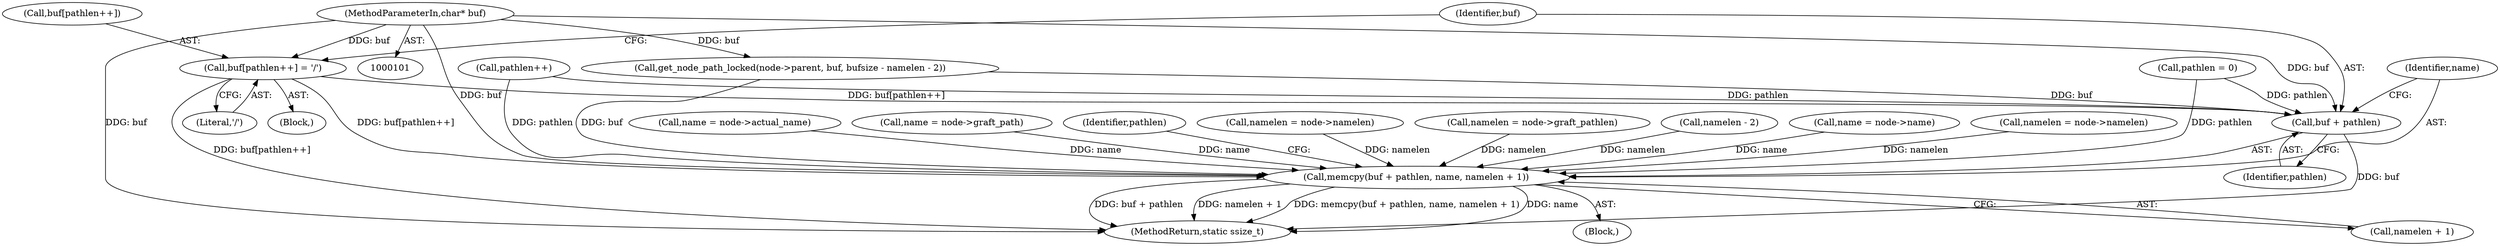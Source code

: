 digraph "0_Android_864e2e22fcd0cba3f5e67680ccabd0302dfda45d@array" {
"1000196" [label="(Call,buf[pathlen++] = '/')"];
"1000103" [label="(MethodParameterIn,char* buf)"];
"1000202" [label="(Call,memcpy(buf + pathlen, name, namelen + 1))"];
"1000203" [label="(Call,buf + pathlen)"];
"1000129" [label="(Call,name = node->actual_name)"];
"1000203" [label="(Call,buf + pathlen)"];
"1000113" [label="(Call,name = node->graft_path)"];
"1000103" [label="(MethodParameterIn,char* buf)"];
"1000202" [label="(Call,memcpy(buf + pathlen, name, namelen + 1))"];
"1000212" [label="(Identifier,pathlen)"];
"1000204" [label="(Identifier,buf)"];
"1000146" [label="(Call,namelen = node->namelen)"];
"1000118" [label="(Call,namelen = node->graft_pathlen)"];
"1000201" [label="(Literal,'/')"];
"1000197" [label="(Call,buf[pathlen++])"];
"1000175" [label="(Block,)"];
"1000196" [label="(Call,buf[pathlen++] = '/')"];
"1000185" [label="(Call,namelen - 2)"];
"1000199" [label="(Call,pathlen++)"];
"1000162" [label="(Call,pathlen = 0)"];
"1000178" [label="(Call,get_node_path_locked(node->parent, buf, bufsize - namelen - 2))"];
"1000207" [label="(Call,namelen + 1)"];
"1000214" [label="(MethodReturn,static ssize_t)"];
"1000206" [label="(Identifier,name)"];
"1000205" [label="(Identifier,pathlen)"];
"1000141" [label="(Call,name = node->name)"];
"1000134" [label="(Call,namelen = node->namelen)"];
"1000105" [label="(Block,)"];
"1000196" -> "1000175"  [label="AST: "];
"1000196" -> "1000201"  [label="CFG: "];
"1000197" -> "1000196"  [label="AST: "];
"1000201" -> "1000196"  [label="AST: "];
"1000204" -> "1000196"  [label="CFG: "];
"1000196" -> "1000214"  [label="DDG: buf[pathlen++]"];
"1000103" -> "1000196"  [label="DDG: buf"];
"1000196" -> "1000202"  [label="DDG: buf[pathlen++]"];
"1000196" -> "1000203"  [label="DDG: buf[pathlen++]"];
"1000103" -> "1000101"  [label="AST: "];
"1000103" -> "1000214"  [label="DDG: buf"];
"1000103" -> "1000178"  [label="DDG: buf"];
"1000103" -> "1000202"  [label="DDG: buf"];
"1000103" -> "1000203"  [label="DDG: buf"];
"1000202" -> "1000105"  [label="AST: "];
"1000202" -> "1000207"  [label="CFG: "];
"1000203" -> "1000202"  [label="AST: "];
"1000206" -> "1000202"  [label="AST: "];
"1000207" -> "1000202"  [label="AST: "];
"1000212" -> "1000202"  [label="CFG: "];
"1000202" -> "1000214"  [label="DDG: name"];
"1000202" -> "1000214"  [label="DDG: buf + pathlen"];
"1000202" -> "1000214"  [label="DDG: namelen + 1"];
"1000202" -> "1000214"  [label="DDG: memcpy(buf + pathlen, name, namelen + 1)"];
"1000178" -> "1000202"  [label="DDG: buf"];
"1000199" -> "1000202"  [label="DDG: pathlen"];
"1000162" -> "1000202"  [label="DDG: pathlen"];
"1000129" -> "1000202"  [label="DDG: name"];
"1000141" -> "1000202"  [label="DDG: name"];
"1000113" -> "1000202"  [label="DDG: name"];
"1000185" -> "1000202"  [label="DDG: namelen"];
"1000134" -> "1000202"  [label="DDG: namelen"];
"1000118" -> "1000202"  [label="DDG: namelen"];
"1000146" -> "1000202"  [label="DDG: namelen"];
"1000203" -> "1000205"  [label="CFG: "];
"1000204" -> "1000203"  [label="AST: "];
"1000205" -> "1000203"  [label="AST: "];
"1000206" -> "1000203"  [label="CFG: "];
"1000203" -> "1000214"  [label="DDG: buf"];
"1000178" -> "1000203"  [label="DDG: buf"];
"1000199" -> "1000203"  [label="DDG: pathlen"];
"1000162" -> "1000203"  [label="DDG: pathlen"];
}
